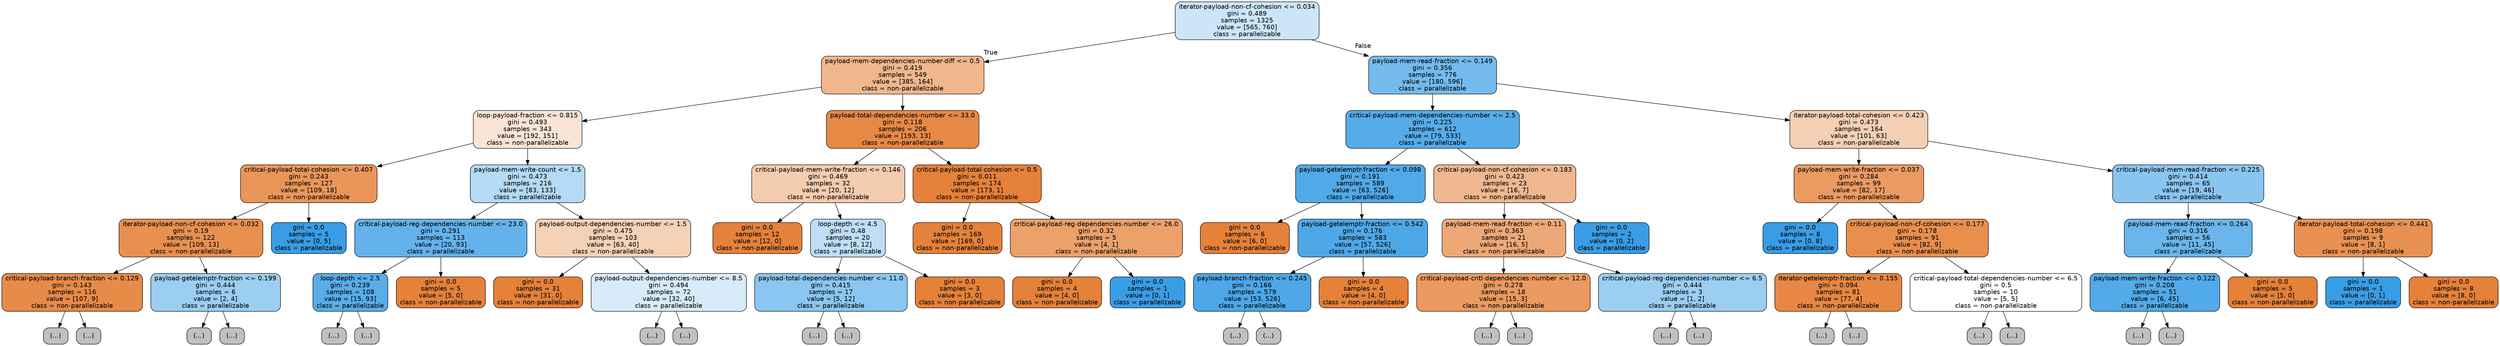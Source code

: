 digraph Tree {
node [shape=box, style="filled, rounded", color="black", fontname=helvetica] ;
edge [fontname=helvetica] ;
0 [label="iterator-payload-non-cf-cohesion <= 0.034\ngini = 0.489\nsamples = 1325\nvalue = [565, 760]\nclass = parallelizable", fillcolor="#399de541"] ;
1 [label="payload-mem-dependencies-number-diff <= 0.5\ngini = 0.419\nsamples = 549\nvalue = [385, 164]\nclass = non-parallelizable", fillcolor="#e5813992"] ;
0 -> 1 [labeldistance=2.5, labelangle=45, headlabel="True"] ;
2 [label="loop-payload-fraction <= 0.815\ngini = 0.493\nsamples = 343\nvalue = [192, 151]\nclass = non-parallelizable", fillcolor="#e5813936"] ;
1 -> 2 ;
3 [label="critical-payload-total-cohesion <= 0.407\ngini = 0.243\nsamples = 127\nvalue = [109, 18]\nclass = non-parallelizable", fillcolor="#e58139d5"] ;
2 -> 3 ;
4 [label="iterator-payload-non-cf-cohesion <= 0.032\ngini = 0.19\nsamples = 122\nvalue = [109, 13]\nclass = non-parallelizable", fillcolor="#e58139e1"] ;
3 -> 4 ;
5 [label="critical-payload-branch-fraction <= 0.129\ngini = 0.143\nsamples = 116\nvalue = [107, 9]\nclass = non-parallelizable", fillcolor="#e58139ea"] ;
4 -> 5 ;
6 [label="(...)", fillcolor="#C0C0C0"] ;
5 -> 6 ;
19 [label="(...)", fillcolor="#C0C0C0"] ;
5 -> 19 ;
24 [label="payload-getelemptr-fraction <= 0.199\ngini = 0.444\nsamples = 6\nvalue = [2, 4]\nclass = parallelizable", fillcolor="#399de57f"] ;
4 -> 24 ;
25 [label="(...)", fillcolor="#C0C0C0"] ;
24 -> 25 ;
26 [label="(...)", fillcolor="#C0C0C0"] ;
24 -> 26 ;
27 [label="gini = 0.0\nsamples = 5\nvalue = [0, 5]\nclass = parallelizable", fillcolor="#399de5ff"] ;
3 -> 27 ;
28 [label="payload-mem-write-count <= 1.5\ngini = 0.473\nsamples = 216\nvalue = [83, 133]\nclass = parallelizable", fillcolor="#399de560"] ;
2 -> 28 ;
29 [label="critical-payload-reg-dependencies-number <= 23.0\ngini = 0.291\nsamples = 113\nvalue = [20, 93]\nclass = parallelizable", fillcolor="#399de5c8"] ;
28 -> 29 ;
30 [label="loop-depth <= 2.5\ngini = 0.239\nsamples = 108\nvalue = [15, 93]\nclass = parallelizable", fillcolor="#399de5d6"] ;
29 -> 30 ;
31 [label="(...)", fillcolor="#C0C0C0"] ;
30 -> 31 ;
36 [label="(...)", fillcolor="#C0C0C0"] ;
30 -> 36 ;
53 [label="gini = 0.0\nsamples = 5\nvalue = [5, 0]\nclass = non-parallelizable", fillcolor="#e58139ff"] ;
29 -> 53 ;
54 [label="payload-output-dependencies-number <= 1.5\ngini = 0.475\nsamples = 103\nvalue = [63, 40]\nclass = non-parallelizable", fillcolor="#e581395d"] ;
28 -> 54 ;
55 [label="gini = 0.0\nsamples = 31\nvalue = [31, 0]\nclass = non-parallelizable", fillcolor="#e58139ff"] ;
54 -> 55 ;
56 [label="payload-output-dependencies-number <= 8.5\ngini = 0.494\nsamples = 72\nvalue = [32, 40]\nclass = parallelizable", fillcolor="#399de533"] ;
54 -> 56 ;
57 [label="(...)", fillcolor="#C0C0C0"] ;
56 -> 57 ;
64 [label="(...)", fillcolor="#C0C0C0"] ;
56 -> 64 ;
69 [label="payload-total-dependencies-number <= 33.0\ngini = 0.118\nsamples = 206\nvalue = [193, 13]\nclass = non-parallelizable", fillcolor="#e58139ee"] ;
1 -> 69 ;
70 [label="critical-payload-mem-write-fraction <= 0.146\ngini = 0.469\nsamples = 32\nvalue = [20, 12]\nclass = non-parallelizable", fillcolor="#e5813966"] ;
69 -> 70 ;
71 [label="gini = 0.0\nsamples = 12\nvalue = [12, 0]\nclass = non-parallelizable", fillcolor="#e58139ff"] ;
70 -> 71 ;
72 [label="loop-depth <= 4.5\ngini = 0.48\nsamples = 20\nvalue = [8, 12]\nclass = parallelizable", fillcolor="#399de555"] ;
70 -> 72 ;
73 [label="payload-total-dependencies-number <= 11.0\ngini = 0.415\nsamples = 17\nvalue = [5, 12]\nclass = parallelizable", fillcolor="#399de595"] ;
72 -> 73 ;
74 [label="(...)", fillcolor="#C0C0C0"] ;
73 -> 74 ;
75 [label="(...)", fillcolor="#C0C0C0"] ;
73 -> 75 ;
82 [label="gini = 0.0\nsamples = 3\nvalue = [3, 0]\nclass = non-parallelizable", fillcolor="#e58139ff"] ;
72 -> 82 ;
83 [label="critical-payload-total-cohesion <= 0.5\ngini = 0.011\nsamples = 174\nvalue = [173, 1]\nclass = non-parallelizable", fillcolor="#e58139fe"] ;
69 -> 83 ;
84 [label="gini = 0.0\nsamples = 169\nvalue = [169, 0]\nclass = non-parallelizable", fillcolor="#e58139ff"] ;
83 -> 84 ;
85 [label="critical-payload-reg-dependencies-number <= 26.0\ngini = 0.32\nsamples = 5\nvalue = [4, 1]\nclass = non-parallelizable", fillcolor="#e58139bf"] ;
83 -> 85 ;
86 [label="gini = 0.0\nsamples = 4\nvalue = [4, 0]\nclass = non-parallelizable", fillcolor="#e58139ff"] ;
85 -> 86 ;
87 [label="gini = 0.0\nsamples = 1\nvalue = [0, 1]\nclass = parallelizable", fillcolor="#399de5ff"] ;
85 -> 87 ;
88 [label="payload-mem-read-fraction <= 0.149\ngini = 0.356\nsamples = 776\nvalue = [180, 596]\nclass = parallelizable", fillcolor="#399de5b2"] ;
0 -> 88 [labeldistance=2.5, labelangle=-45, headlabel="False"] ;
89 [label="critical-payload-mem-dependencies-number <= 2.5\ngini = 0.225\nsamples = 612\nvalue = [79, 533]\nclass = parallelizable", fillcolor="#399de5d9"] ;
88 -> 89 ;
90 [label="payload-getelemptr-fraction <= 0.098\ngini = 0.191\nsamples = 589\nvalue = [63, 526]\nclass = parallelizable", fillcolor="#399de5e0"] ;
89 -> 90 ;
91 [label="gini = 0.0\nsamples = 6\nvalue = [6, 0]\nclass = non-parallelizable", fillcolor="#e58139ff"] ;
90 -> 91 ;
92 [label="payload-getelemptr-fraction <= 0.542\ngini = 0.176\nsamples = 583\nvalue = [57, 526]\nclass = parallelizable", fillcolor="#399de5e3"] ;
90 -> 92 ;
93 [label="payload-branch-fraction <= 0.245\ngini = 0.166\nsamples = 579\nvalue = [53, 526]\nclass = parallelizable", fillcolor="#399de5e5"] ;
92 -> 93 ;
94 [label="(...)", fillcolor="#C0C0C0"] ;
93 -> 94 ;
153 [label="(...)", fillcolor="#C0C0C0"] ;
93 -> 153 ;
170 [label="gini = 0.0\nsamples = 4\nvalue = [4, 0]\nclass = non-parallelizable", fillcolor="#e58139ff"] ;
92 -> 170 ;
171 [label="critical-payload-non-cf-cohesion <= 0.183\ngini = 0.423\nsamples = 23\nvalue = [16, 7]\nclass = non-parallelizable", fillcolor="#e581398f"] ;
89 -> 171 ;
172 [label="payload-mem-read-fraction <= 0.11\ngini = 0.363\nsamples = 21\nvalue = [16, 5]\nclass = non-parallelizable", fillcolor="#e58139af"] ;
171 -> 172 ;
173 [label="critical-payload-cntl-dependencies-number <= 12.0\ngini = 0.278\nsamples = 18\nvalue = [15, 3]\nclass = non-parallelizable", fillcolor="#e58139cc"] ;
172 -> 173 ;
174 [label="(...)", fillcolor="#C0C0C0"] ;
173 -> 174 ;
175 [label="(...)", fillcolor="#C0C0C0"] ;
173 -> 175 ;
178 [label="critical-payload-reg-dependencies-number <= 6.5\ngini = 0.444\nsamples = 3\nvalue = [1, 2]\nclass = parallelizable", fillcolor="#399de57f"] ;
172 -> 178 ;
179 [label="(...)", fillcolor="#C0C0C0"] ;
178 -> 179 ;
180 [label="(...)", fillcolor="#C0C0C0"] ;
178 -> 180 ;
181 [label="gini = 0.0\nsamples = 2\nvalue = [0, 2]\nclass = parallelizable", fillcolor="#399de5ff"] ;
171 -> 181 ;
182 [label="iterator-payload-total-cohesion <= 0.423\ngini = 0.473\nsamples = 164\nvalue = [101, 63]\nclass = non-parallelizable", fillcolor="#e5813960"] ;
88 -> 182 ;
183 [label="payload-mem-write-fraction <= 0.037\ngini = 0.284\nsamples = 99\nvalue = [82, 17]\nclass = non-parallelizable", fillcolor="#e58139ca"] ;
182 -> 183 ;
184 [label="gini = 0.0\nsamples = 8\nvalue = [0, 8]\nclass = parallelizable", fillcolor="#399de5ff"] ;
183 -> 184 ;
185 [label="critical-payload-non-cf-cohesion <= 0.177\ngini = 0.178\nsamples = 91\nvalue = [82, 9]\nclass = non-parallelizable", fillcolor="#e58139e3"] ;
183 -> 185 ;
186 [label="iterator-getelemptr-fraction <= 0.155\ngini = 0.094\nsamples = 81\nvalue = [77, 4]\nclass = non-parallelizable", fillcolor="#e58139f2"] ;
185 -> 186 ;
187 [label="(...)", fillcolor="#C0C0C0"] ;
186 -> 187 ;
192 [label="(...)", fillcolor="#C0C0C0"] ;
186 -> 192 ;
195 [label="critical-payload-total-dependencies-number <= 6.5\ngini = 0.5\nsamples = 10\nvalue = [5, 5]\nclass = non-parallelizable", fillcolor="#e5813900"] ;
185 -> 195 ;
196 [label="(...)", fillcolor="#C0C0C0"] ;
195 -> 196 ;
197 [label="(...)", fillcolor="#C0C0C0"] ;
195 -> 197 ;
198 [label="critical-payload-mem-read-fraction <= 0.225\ngini = 0.414\nsamples = 65\nvalue = [19, 46]\nclass = parallelizable", fillcolor="#399de596"] ;
182 -> 198 ;
199 [label="payload-mem-read-fraction <= 0.264\ngini = 0.316\nsamples = 56\nvalue = [11, 45]\nclass = parallelizable", fillcolor="#399de5c1"] ;
198 -> 199 ;
200 [label="payload-mem-write-fraction <= 0.122\ngini = 0.208\nsamples = 51\nvalue = [6, 45]\nclass = parallelizable", fillcolor="#399de5dd"] ;
199 -> 200 ;
201 [label="(...)", fillcolor="#C0C0C0"] ;
200 -> 201 ;
212 [label="(...)", fillcolor="#C0C0C0"] ;
200 -> 212 ;
213 [label="gini = 0.0\nsamples = 5\nvalue = [5, 0]\nclass = non-parallelizable", fillcolor="#e58139ff"] ;
199 -> 213 ;
214 [label="iterator-payload-total-cohesion <= 0.441\ngini = 0.198\nsamples = 9\nvalue = [8, 1]\nclass = non-parallelizable", fillcolor="#e58139df"] ;
198 -> 214 ;
215 [label="gini = 0.0\nsamples = 1\nvalue = [0, 1]\nclass = parallelizable", fillcolor="#399de5ff"] ;
214 -> 215 ;
216 [label="gini = 0.0\nsamples = 8\nvalue = [8, 0]\nclass = non-parallelizable", fillcolor="#e58139ff"] ;
214 -> 216 ;
}